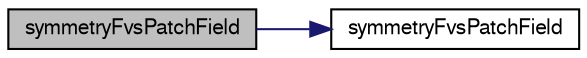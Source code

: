 digraph "symmetryFvsPatchField"
{
  bgcolor="transparent";
  edge [fontname="FreeSans",fontsize="10",labelfontname="FreeSans",labelfontsize="10"];
  node [fontname="FreeSans",fontsize="10",shape=record];
  rankdir="LR";
  Node104 [label="symmetryFvsPatchField",height=0.2,width=0.4,color="black", fillcolor="grey75", style="filled", fontcolor="black"];
  Node104 -> Node105 [color="midnightblue",fontsize="10",style="solid",fontname="FreeSans"];
  Node105 [label="symmetryFvsPatchField",height=0.2,width=0.4,color="black",URL="$a22414.html#ae49852c38688188efe2d386baf965068",tooltip="Construct from patch and internal field. "];
}
